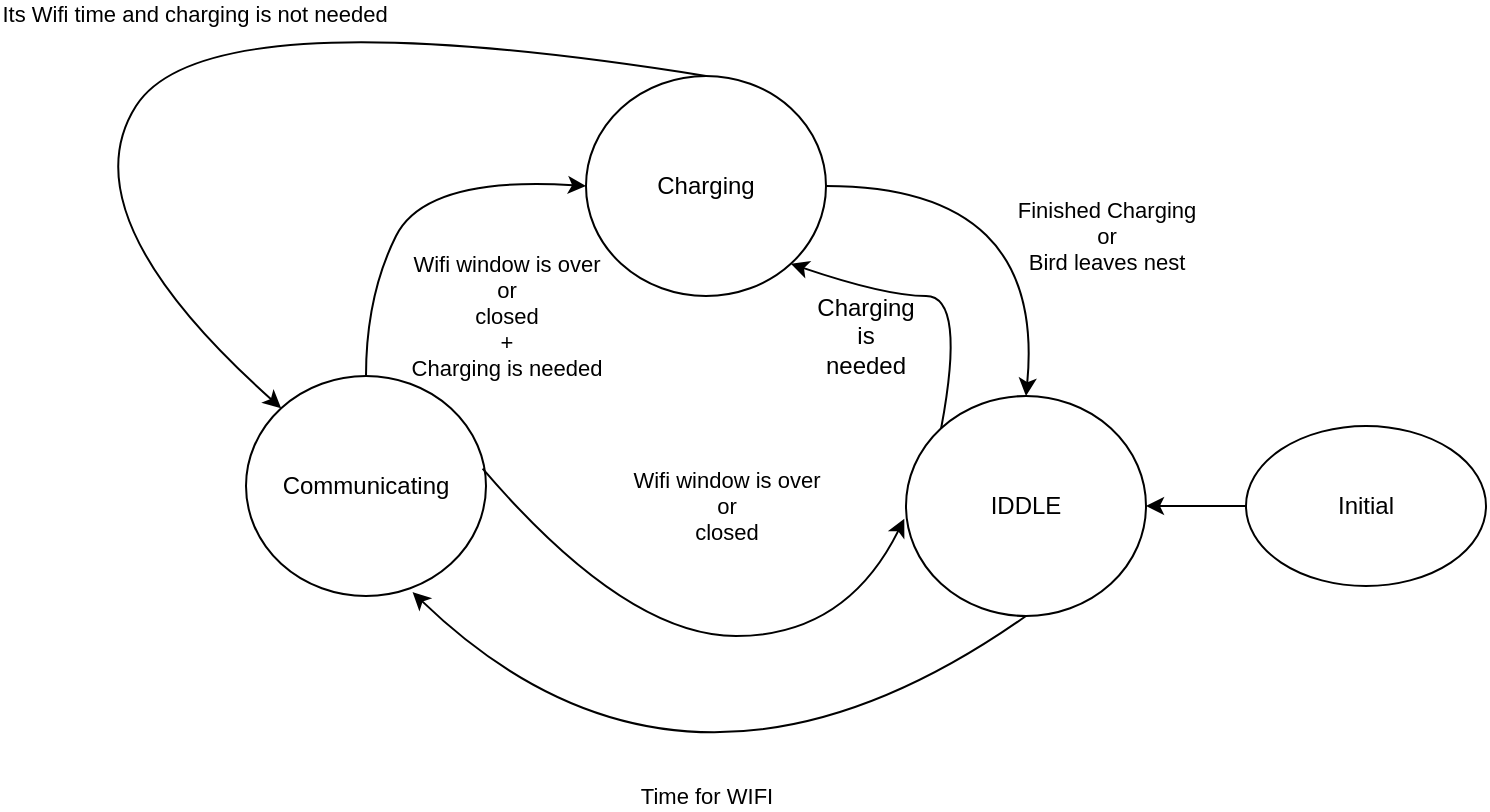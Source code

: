 <mxfile version="15.0.3" type="device"><diagram id="C5RBs43oDa-KdzZeNtuy" name="Page-1"><mxGraphModel dx="782" dy="377" grid="1" gridSize="10" guides="1" tooltips="1" connect="1" arrows="1" fold="1" page="1" pageScale="1" pageWidth="827" pageHeight="1169" math="0" shadow="0"><root><mxCell id="WIyWlLk6GJQsqaUBKTNV-0"/><mxCell id="WIyWlLk6GJQsqaUBKTNV-1" parent="WIyWlLk6GJQsqaUBKTNV-0"/><mxCell id="OLGgPi5PK5XlgkaYQUsn-5" value="Charging&lt;br&gt;" style="ellipse;whiteSpace=wrap;html=1;" vertex="1" parent="WIyWlLk6GJQsqaUBKTNV-1"><mxGeometry x="320" y="80" width="120" height="110" as="geometry"/></mxCell><mxCell id="OLGgPi5PK5XlgkaYQUsn-6" value="IDDLE" style="ellipse;whiteSpace=wrap;html=1;" vertex="1" parent="WIyWlLk6GJQsqaUBKTNV-1"><mxGeometry x="480" y="240" width="120" height="110" as="geometry"/></mxCell><mxCell id="OLGgPi5PK5XlgkaYQUsn-7" value="Communicating" style="ellipse;whiteSpace=wrap;html=1;" vertex="1" parent="WIyWlLk6GJQsqaUBKTNV-1"><mxGeometry x="150" y="230" width="120" height="110" as="geometry"/></mxCell><mxCell id="OLGgPi5PK5XlgkaYQUsn-9" value="Wifi window is over&lt;br&gt;or&lt;br&gt;closed&lt;br&gt;+&lt;br&gt;Charging is needed" style="curved=1;endArrow=classic;html=1;exitX=0.5;exitY=0;exitDx=0;exitDy=0;entryX=0;entryY=0.5;entryDx=0;entryDy=0;" edge="1" parent="WIyWlLk6GJQsqaUBKTNV-1" source="OLGgPi5PK5XlgkaYQUsn-7" target="OLGgPi5PK5XlgkaYQUsn-5"><mxGeometry x="-0.334" y="-67" width="50" height="50" relative="1" as="geometry"><mxPoint x="350" y="310" as="sourcePoint"/><mxPoint x="400" y="260" as="targetPoint"/><Array as="points"><mxPoint x="210" y="190"/><mxPoint x="240" y="130"/></Array><mxPoint as="offset"/></mxGeometry></mxCell><mxCell id="OLGgPi5PK5XlgkaYQUsn-10" value="Finished Charging&lt;br&gt;or&lt;br&gt;Bird leaves nest" style="curved=1;endArrow=classic;html=1;exitX=1;exitY=0.5;exitDx=0;exitDy=0;entryX=0.5;entryY=0;entryDx=0;entryDy=0;" edge="1" parent="WIyWlLk6GJQsqaUBKTNV-1" source="OLGgPi5PK5XlgkaYQUsn-5" target="OLGgPi5PK5XlgkaYQUsn-6"><mxGeometry x="0.226" y="32" width="50" height="50" relative="1" as="geometry"><mxPoint x="480" y="200" as="sourcePoint"/><mxPoint x="530" y="150" as="targetPoint"/><Array as="points"><mxPoint x="550" y="135"/></Array><mxPoint as="offset"/></mxGeometry></mxCell><mxCell id="OLGgPi5PK5XlgkaYQUsn-11" value="Time for WIFI" style="curved=1;endArrow=classic;html=1;exitX=0.5;exitY=1;exitDx=0;exitDy=0;entryX=0.694;entryY=0.982;entryDx=0;entryDy=0;entryPerimeter=0;" edge="1" parent="WIyWlLk6GJQsqaUBKTNV-1" source="OLGgPi5PK5XlgkaYQUsn-6" target="OLGgPi5PK5XlgkaYQUsn-7"><mxGeometry x="-0.083" y="-19" width="50" height="50" relative="1" as="geometry"><mxPoint x="350" y="350" as="sourcePoint"/><mxPoint x="450" y="455.0" as="targetPoint"/><Array as="points"><mxPoint x="370" y="470"/></Array><mxPoint as="offset"/></mxGeometry></mxCell><mxCell id="OLGgPi5PK5XlgkaYQUsn-12" value="&#10;&#10;&lt;span style=&quot;color: rgb(0, 0, 0); font-family: helvetica; font-size: 11px; font-style: normal; font-weight: 400; letter-spacing: normal; text-align: center; text-indent: 0px; text-transform: none; word-spacing: 0px; background-color: rgb(255, 255, 255); display: inline; float: none;&quot;&gt;Wifi window is over&lt;/span&gt;&lt;br style=&quot;color: rgb(0, 0, 0); font-family: helvetica; font-size: 11px; font-style: normal; font-weight: 400; letter-spacing: normal; text-align: center; text-indent: 0px; text-transform: none; word-spacing: 0px;&quot;&gt;&lt;span style=&quot;color: rgb(0, 0, 0); font-family: helvetica; font-size: 11px; font-style: normal; font-weight: 400; letter-spacing: normal; text-align: center; text-indent: 0px; text-transform: none; word-spacing: 0px; background-color: rgb(255, 255, 255); display: inline; float: none;&quot;&gt;or&lt;/span&gt;&lt;br style=&quot;color: rgb(0, 0, 0); font-family: helvetica; font-size: 11px; font-style: normal; font-weight: 400; letter-spacing: normal; text-align: center; text-indent: 0px; text-transform: none; word-spacing: 0px;&quot;&gt;&lt;span style=&quot;color: rgb(0, 0, 0); font-family: helvetica; font-size: 11px; font-style: normal; font-weight: 400; letter-spacing: normal; text-align: center; text-indent: 0px; text-transform: none; word-spacing: 0px; background-color: rgb(255, 255, 255); display: inline; float: none;&quot;&gt;closed&lt;/span&gt;&#10;&#10;" style="curved=1;endArrow=classic;html=1;exitX=0.986;exitY=0.421;exitDx=0;exitDy=0;exitPerimeter=0;entryX=-0.007;entryY=0.558;entryDx=0;entryDy=0;entryPerimeter=0;" edge="1" parent="WIyWlLk6GJQsqaUBKTNV-1" source="OLGgPi5PK5XlgkaYQUsn-7" target="OLGgPi5PK5XlgkaYQUsn-6"><mxGeometry x="0.121" y="65" width="50" height="50" relative="1" as="geometry"><mxPoint x="350" y="260" as="sourcePoint"/><mxPoint x="400" y="210" as="targetPoint"/><Array as="points"><mxPoint x="340" y="360"/><mxPoint x="450" y="360"/></Array><mxPoint as="offset"/></mxGeometry></mxCell><mxCell id="OLGgPi5PK5XlgkaYQUsn-13" value="" style="curved=1;endArrow=classic;html=1;entryX=1;entryY=1;entryDx=0;entryDy=0;exitX=0;exitY=0;exitDx=0;exitDy=0;" edge="1" parent="WIyWlLk6GJQsqaUBKTNV-1" source="OLGgPi5PK5XlgkaYQUsn-6" target="OLGgPi5PK5XlgkaYQUsn-5"><mxGeometry width="50" height="50" relative="1" as="geometry"><mxPoint x="350" y="260" as="sourcePoint"/><mxPoint x="400" y="210" as="targetPoint"/><Array as="points"><mxPoint x="510" y="190"/><mxPoint x="470" y="190"/></Array></mxGeometry></mxCell><mxCell id="OLGgPi5PK5XlgkaYQUsn-14" value="Charging is needed" style="text;html=1;strokeColor=none;fillColor=none;align=center;verticalAlign=middle;whiteSpace=wrap;rounded=0;" vertex="1" parent="WIyWlLk6GJQsqaUBKTNV-1"><mxGeometry x="440" y="200" width="40" height="20" as="geometry"/></mxCell><mxCell id="OLGgPi5PK5XlgkaYQUsn-16" value="Its Wifi time and charging is not needed" style="curved=1;endArrow=classic;html=1;exitX=0.5;exitY=0;exitDx=0;exitDy=0;entryX=0;entryY=0;entryDx=0;entryDy=0;" edge="1" parent="WIyWlLk6GJQsqaUBKTNV-1" source="OLGgPi5PK5XlgkaYQUsn-5" target="OLGgPi5PK5XlgkaYQUsn-7"><mxGeometry width="50" height="50" relative="1" as="geometry"><mxPoint x="350" y="330" as="sourcePoint"/><mxPoint x="400" y="280" as="targetPoint"/><Array as="points"><mxPoint x="130" y="40"/><mxPoint x="60" y="150"/></Array></mxGeometry></mxCell><mxCell id="OLGgPi5PK5XlgkaYQUsn-18" value="" style="edgeStyle=orthogonalEdgeStyle;rounded=0;orthogonalLoop=1;jettySize=auto;html=1;" edge="1" parent="WIyWlLk6GJQsqaUBKTNV-1" source="OLGgPi5PK5XlgkaYQUsn-17" target="OLGgPi5PK5XlgkaYQUsn-6"><mxGeometry relative="1" as="geometry"/></mxCell><mxCell id="OLGgPi5PK5XlgkaYQUsn-17" value="Initial" style="ellipse;whiteSpace=wrap;html=1;" vertex="1" parent="WIyWlLk6GJQsqaUBKTNV-1"><mxGeometry x="650" y="255" width="120" height="80" as="geometry"/></mxCell></root></mxGraphModel></diagram></mxfile>